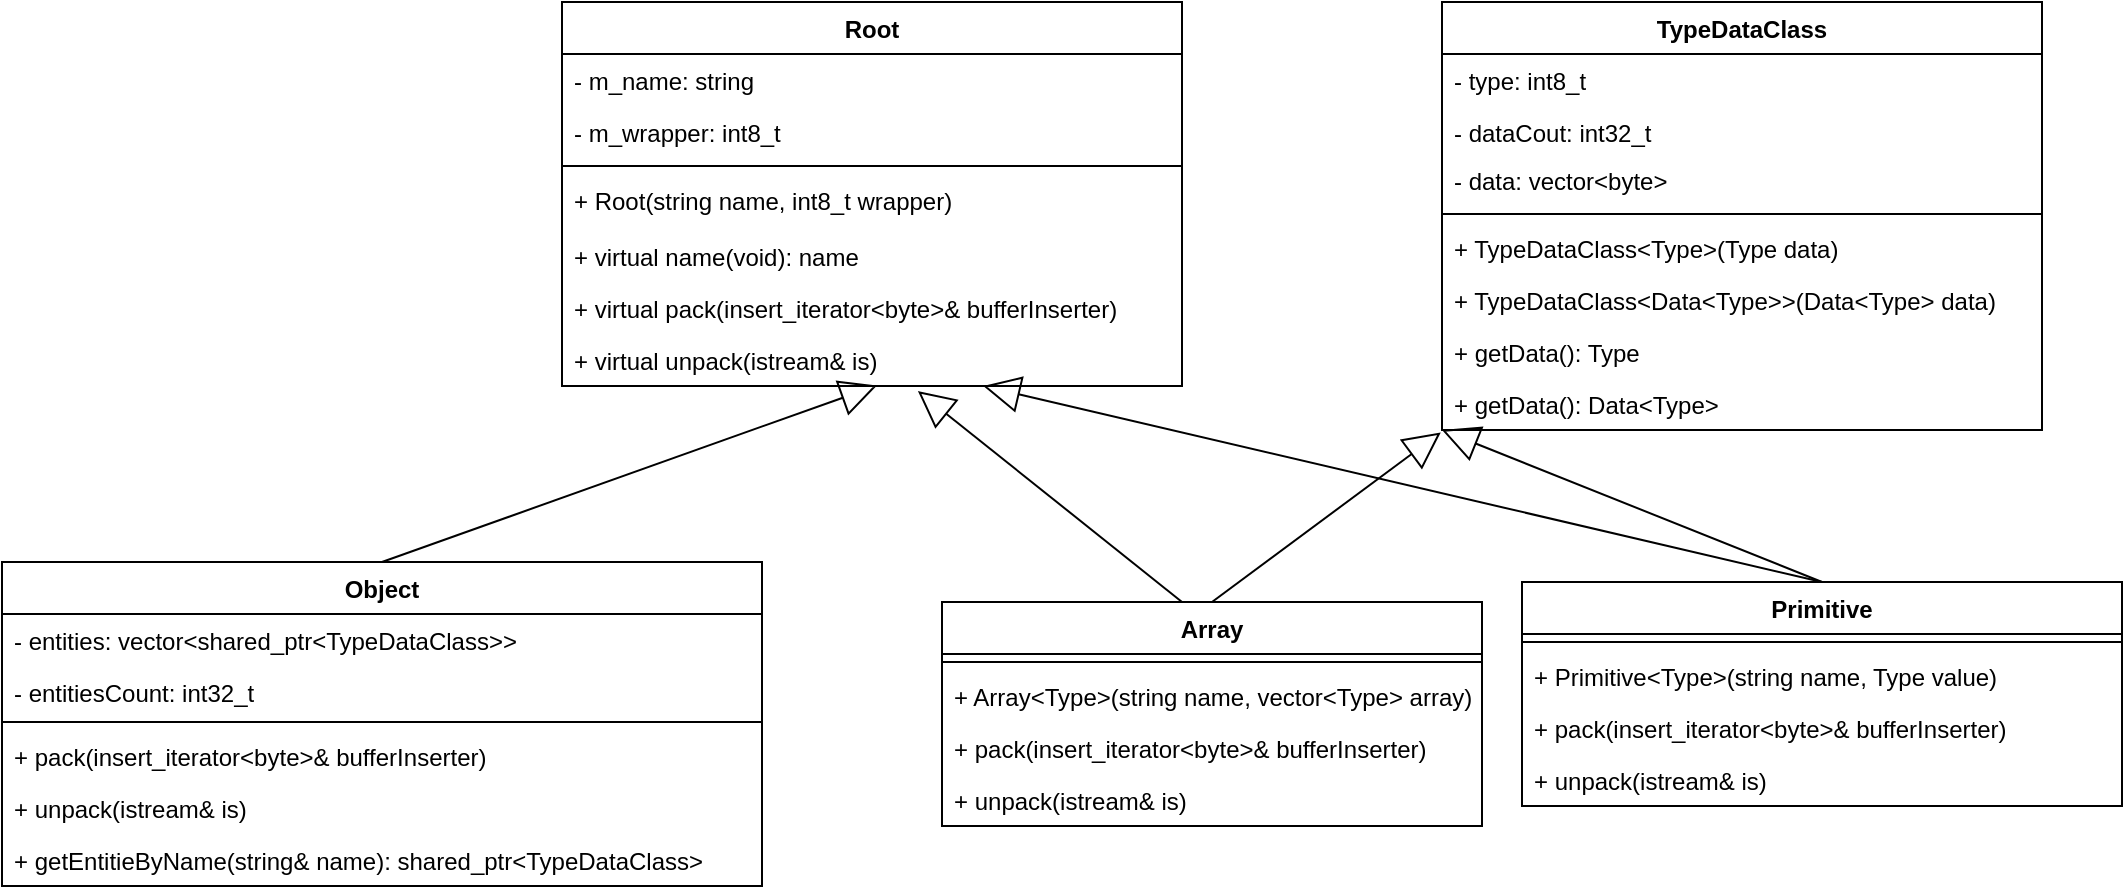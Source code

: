 <mxfile>
    <diagram id="h_t8-vJhTQemrKb3b-n1" name="Object model">
        <mxGraphModel dx="1749" dy="791" grid="1" gridSize="10" guides="1" tooltips="1" connect="1" arrows="1" fold="1" page="1" pageScale="1" pageWidth="850" pageHeight="1100" math="0" shadow="0">
            <root>
                <mxCell id="0"/>
                <mxCell id="1" parent="0"/>
                <mxCell id="6" value="Root&#10;" style="swimlane;fontStyle=1;align=center;verticalAlign=top;childLayout=stackLayout;horizontal=1;startSize=26;horizontalStack=0;resizeParent=1;resizeParentMax=0;resizeLast=0;collapsible=1;marginBottom=0;" parent="1" vertex="1">
                    <mxGeometry x="30" y="320" width="310" height="192" as="geometry"/>
                </mxCell>
                <mxCell id="10" value="- m_name: string&#10;" style="text;strokeColor=none;fillColor=none;align=left;verticalAlign=top;spacingLeft=4;spacingRight=4;overflow=hidden;rotatable=0;points=[[0,0.5],[1,0.5]];portConstraint=eastwest;" parent="6" vertex="1">
                    <mxGeometry y="26" width="310" height="26" as="geometry"/>
                </mxCell>
                <mxCell id="11" value="- m_wrapper: int8_t&#10;&#10;&#10;" style="text;strokeColor=none;fillColor=none;align=left;verticalAlign=top;spacingLeft=4;spacingRight=4;overflow=hidden;rotatable=0;points=[[0,0.5],[1,0.5]];portConstraint=eastwest;" parent="6" vertex="1">
                    <mxGeometry y="52" width="310" height="26" as="geometry"/>
                </mxCell>
                <mxCell id="8" value="" style="line;strokeWidth=1;fillColor=none;align=left;verticalAlign=middle;spacingTop=-1;spacingLeft=3;spacingRight=3;rotatable=0;labelPosition=right;points=[];portConstraint=eastwest;strokeColor=inherit;" parent="6" vertex="1">
                    <mxGeometry y="78" width="310" height="8" as="geometry"/>
                </mxCell>
                <mxCell id="16" value="+ Root(string name, int8_t wrapper)" style="text;strokeColor=none;fillColor=none;align=left;verticalAlign=top;spacingLeft=4;spacingRight=4;overflow=hidden;rotatable=0;points=[[0,0.5],[1,0.5]];portConstraint=eastwest;" vertex="1" parent="6">
                    <mxGeometry y="86" width="310" height="28" as="geometry"/>
                </mxCell>
                <mxCell id="9" value="+ virtual name(void): name " style="text;strokeColor=none;fillColor=none;align=left;verticalAlign=top;spacingLeft=4;spacingRight=4;overflow=hidden;rotatable=0;points=[[0,0.5],[1,0.5]];portConstraint=eastwest;" parent="6" vertex="1">
                    <mxGeometry y="114" width="310" height="26" as="geometry"/>
                </mxCell>
                <mxCell id="34" value="+ virtual pack(insert_iterator&lt;byte&gt;&amp; bufferInserter)" style="text;strokeColor=none;fillColor=none;align=left;verticalAlign=top;spacingLeft=4;spacingRight=4;overflow=hidden;rotatable=0;points=[[0,0.5],[1,0.5]];portConstraint=eastwest;" vertex="1" parent="6">
                    <mxGeometry y="140" width="310" height="26" as="geometry"/>
                </mxCell>
                <mxCell id="23" value="+ virtual unpack(istream&amp; is)" style="text;strokeColor=none;fillColor=none;align=left;verticalAlign=top;spacingLeft=4;spacingRight=4;overflow=hidden;rotatable=0;points=[[0,0.5],[1,0.5]];portConstraint=eastwest;" vertex="1" parent="6">
                    <mxGeometry y="166" width="310" height="26" as="geometry"/>
                </mxCell>
                <mxCell id="17" value="TypeDataClass&#10;" style="swimlane;fontStyle=1;align=center;verticalAlign=top;childLayout=stackLayout;horizontal=1;startSize=26;horizontalStack=0;resizeParent=1;resizeParentMax=0;resizeLast=0;collapsible=1;marginBottom=0;" vertex="1" parent="1">
                    <mxGeometry x="470" y="320" width="300" height="214" as="geometry"/>
                </mxCell>
                <mxCell id="22" value="- type: int8_t" style="text;strokeColor=none;fillColor=none;align=left;verticalAlign=top;spacingLeft=4;spacingRight=4;overflow=hidden;rotatable=0;points=[[0,0.5],[1,0.5]];portConstraint=eastwest;" vertex="1" parent="17">
                    <mxGeometry y="26" width="300" height="26" as="geometry"/>
                </mxCell>
                <mxCell id="24" value="- dataCout: int32_t" style="text;strokeColor=none;fillColor=none;align=left;verticalAlign=top;spacingLeft=4;spacingRight=4;overflow=hidden;rotatable=0;points=[[0,0.5],[1,0.5]];portConstraint=eastwest;" vertex="1" parent="17">
                    <mxGeometry y="52" width="300" height="24" as="geometry"/>
                </mxCell>
                <mxCell id="18" value="- data: vector&lt;byte&gt; " style="text;strokeColor=none;fillColor=none;align=left;verticalAlign=top;spacingLeft=4;spacingRight=4;overflow=hidden;rotatable=0;points=[[0,0.5],[1,0.5]];portConstraint=eastwest;" vertex="1" parent="17">
                    <mxGeometry y="76" width="300" height="26" as="geometry"/>
                </mxCell>
                <mxCell id="19" value="" style="line;strokeWidth=1;fillColor=none;align=left;verticalAlign=middle;spacingTop=-1;spacingLeft=3;spacingRight=3;rotatable=0;labelPosition=right;points=[];portConstraint=eastwest;strokeColor=inherit;" vertex="1" parent="17">
                    <mxGeometry y="102" width="300" height="8" as="geometry"/>
                </mxCell>
                <mxCell id="20" value="+ TypeDataClass&lt;Type&gt;(Type data)" style="text;strokeColor=none;fillColor=none;align=left;verticalAlign=top;spacingLeft=4;spacingRight=4;overflow=hidden;rotatable=0;points=[[0,0.5],[1,0.5]];portConstraint=eastwest;" vertex="1" parent="17">
                    <mxGeometry y="110" width="300" height="26" as="geometry"/>
                </mxCell>
                <mxCell id="25" value="+ TypeDataClass&lt;Data&lt;Type&gt;&gt;(Data&lt;Type&gt; data)" style="text;strokeColor=none;fillColor=none;align=left;verticalAlign=top;spacingLeft=4;spacingRight=4;overflow=hidden;rotatable=0;points=[[0,0.5],[1,0.5]];portConstraint=eastwest;" vertex="1" parent="17">
                    <mxGeometry y="136" width="300" height="26" as="geometry"/>
                </mxCell>
                <mxCell id="37" value="+ getData(): Type" style="text;strokeColor=none;fillColor=none;align=left;verticalAlign=top;spacingLeft=4;spacingRight=4;overflow=hidden;rotatable=0;points=[[0,0.5],[1,0.5]];portConstraint=eastwest;" vertex="1" parent="17">
                    <mxGeometry y="162" width="300" height="26" as="geometry"/>
                </mxCell>
                <mxCell id="36" value="+ getData(): Data&lt;Type&gt;" style="text;strokeColor=none;fillColor=none;align=left;verticalAlign=top;spacingLeft=4;spacingRight=4;overflow=hidden;rotatable=0;points=[[0,0.5],[1,0.5]];portConstraint=eastwest;" vertex="1" parent="17">
                    <mxGeometry y="188" width="300" height="26" as="geometry"/>
                </mxCell>
                <mxCell id="26" value="Primitive" style="swimlane;fontStyle=1;align=center;verticalAlign=top;childLayout=stackLayout;horizontal=1;startSize=26;horizontalStack=0;resizeParent=1;resizeParentMax=0;resizeLast=0;collapsible=1;marginBottom=0;" vertex="1" parent="1">
                    <mxGeometry x="510" y="610" width="300" height="112" as="geometry"/>
                </mxCell>
                <mxCell id="28" value="" style="line;strokeWidth=1;fillColor=none;align=left;verticalAlign=middle;spacingTop=-1;spacingLeft=3;spacingRight=3;rotatable=0;labelPosition=right;points=[];portConstraint=eastwest;strokeColor=inherit;" vertex="1" parent="26">
                    <mxGeometry y="26" width="300" height="8" as="geometry"/>
                </mxCell>
                <mxCell id="50" value="+ Primitive&lt;Type&gt;(string name, Type value)" style="text;strokeColor=none;fillColor=none;align=left;verticalAlign=top;spacingLeft=4;spacingRight=4;overflow=hidden;rotatable=0;points=[[0,0.5],[1,0.5]];portConstraint=eastwest;" vertex="1" parent="26">
                    <mxGeometry y="34" width="300" height="26" as="geometry"/>
                </mxCell>
                <mxCell id="29" value="+ pack(insert_iterator&lt;byte&gt;&amp; bufferInserter)" style="text;strokeColor=none;fillColor=none;align=left;verticalAlign=top;spacingLeft=4;spacingRight=4;overflow=hidden;rotatable=0;points=[[0,0.5],[1,0.5]];portConstraint=eastwest;" vertex="1" parent="26">
                    <mxGeometry y="60" width="300" height="26" as="geometry"/>
                </mxCell>
                <mxCell id="35" value="+ unpack(istream&amp; is)" style="text;strokeColor=none;fillColor=none;align=left;verticalAlign=top;spacingLeft=4;spacingRight=4;overflow=hidden;rotatable=0;points=[[0,0.5],[1,0.5]];portConstraint=eastwest;" vertex="1" parent="26">
                    <mxGeometry y="86" width="300" height="26" as="geometry"/>
                </mxCell>
                <mxCell id="32" value="" style="endArrow=block;endSize=16;endFill=0;html=1;entryX=0;entryY=1;entryDx=0;entryDy=0;exitX=0.5;exitY=0;exitDx=0;exitDy=0;" edge="1" parent="1" source="26" target="17">
                    <mxGeometry width="160" relative="1" as="geometry">
                        <mxPoint x="450" y="590" as="sourcePoint"/>
                        <mxPoint x="610" y="590" as="targetPoint"/>
                    </mxGeometry>
                </mxCell>
                <mxCell id="33" value="" style="endArrow=block;endSize=16;endFill=0;html=1;exitX=0.5;exitY=0;exitDx=0;exitDy=0;" edge="1" parent="1" source="26" target="23">
                    <mxGeometry width="160" relative="1" as="geometry">
                        <mxPoint x="600.0" y="620" as="sourcePoint"/>
                        <mxPoint x="480" y="492" as="targetPoint"/>
                    </mxGeometry>
                </mxCell>
                <mxCell id="38" value="Array" style="swimlane;fontStyle=1;align=center;verticalAlign=top;childLayout=stackLayout;horizontal=1;startSize=26;horizontalStack=0;resizeParent=1;resizeParentMax=0;resizeLast=0;collapsible=1;marginBottom=0;" vertex="1" parent="1">
                    <mxGeometry x="220" y="620" width="270" height="112" as="geometry"/>
                </mxCell>
                <mxCell id="39" value="" style="line;strokeWidth=1;fillColor=none;align=left;verticalAlign=middle;spacingTop=-1;spacingLeft=3;spacingRight=3;rotatable=0;labelPosition=right;points=[];portConstraint=eastwest;strokeColor=inherit;" vertex="1" parent="38">
                    <mxGeometry y="26" width="270" height="8" as="geometry"/>
                </mxCell>
                <mxCell id="49" value="+ Array&lt;Type&gt;(string name, vector&lt;Type&gt; array)" style="text;strokeColor=none;fillColor=none;align=left;verticalAlign=top;spacingLeft=4;spacingRight=4;overflow=hidden;rotatable=0;points=[[0,0.5],[1,0.5]];portConstraint=eastwest;" vertex="1" parent="38">
                    <mxGeometry y="34" width="270" height="26" as="geometry"/>
                </mxCell>
                <mxCell id="40" value="+ pack(insert_iterator&lt;byte&gt;&amp; bufferInserter)" style="text;strokeColor=none;fillColor=none;align=left;verticalAlign=top;spacingLeft=4;spacingRight=4;overflow=hidden;rotatable=0;points=[[0,0.5],[1,0.5]];portConstraint=eastwest;" vertex="1" parent="38">
                    <mxGeometry y="60" width="270" height="26" as="geometry"/>
                </mxCell>
                <mxCell id="41" value="+ unpack(istream&amp; is)" style="text;strokeColor=none;fillColor=none;align=left;verticalAlign=top;spacingLeft=4;spacingRight=4;overflow=hidden;rotatable=0;points=[[0,0.5],[1,0.5]];portConstraint=eastwest;" vertex="1" parent="38">
                    <mxGeometry y="86" width="270" height="26" as="geometry"/>
                </mxCell>
                <mxCell id="43" value="" style="endArrow=block;endSize=16;endFill=0;html=1;exitX=0.5;exitY=0;exitDx=0;exitDy=0;entryX=-0.002;entryY=1.046;entryDx=0;entryDy=0;entryPerimeter=0;" edge="1" parent="1" source="38" target="36">
                    <mxGeometry width="160" relative="1" as="geometry">
                        <mxPoint x="640.0" y="620" as="sourcePoint"/>
                        <mxPoint x="247.117" y="522" as="targetPoint"/>
                    </mxGeometry>
                </mxCell>
                <mxCell id="44" value="" style="endArrow=block;endSize=16;endFill=0;html=1;entryX=0.574;entryY=1.097;entryDx=0;entryDy=0;entryPerimeter=0;" edge="1" parent="1" target="23">
                    <mxGeometry width="160" relative="1" as="geometry">
                        <mxPoint x="340" y="620" as="sourcePoint"/>
                        <mxPoint x="247.117" y="522" as="targetPoint"/>
                    </mxGeometry>
                </mxCell>
                <mxCell id="45" value="Object" style="swimlane;fontStyle=1;align=center;verticalAlign=top;childLayout=stackLayout;horizontal=1;startSize=26;horizontalStack=0;resizeParent=1;resizeParentMax=0;resizeLast=0;collapsible=1;marginBottom=0;" vertex="1" parent="1">
                    <mxGeometry x="-250" y="600" width="380" height="162" as="geometry"/>
                </mxCell>
                <mxCell id="46" value="- entities: vector&lt;shared_ptr&lt;TypeDataClass&gt;&gt;" style="text;strokeColor=none;fillColor=none;align=left;verticalAlign=top;spacingLeft=4;spacingRight=4;overflow=hidden;rotatable=0;points=[[0,0.5],[1,0.5]];portConstraint=eastwest;" vertex="1" parent="45">
                    <mxGeometry y="26" width="380" height="26" as="geometry"/>
                </mxCell>
                <mxCell id="53" value="- entitiesCount: int32_t" style="text;strokeColor=none;fillColor=none;align=left;verticalAlign=top;spacingLeft=4;spacingRight=4;overflow=hidden;rotatable=0;points=[[0,0.5],[1,0.5]];portConstraint=eastwest;" vertex="1" parent="45">
                    <mxGeometry y="52" width="380" height="24" as="geometry"/>
                </mxCell>
                <mxCell id="47" value="" style="line;strokeWidth=1;fillColor=none;align=left;verticalAlign=middle;spacingTop=-1;spacingLeft=3;spacingRight=3;rotatable=0;labelPosition=right;points=[];portConstraint=eastwest;strokeColor=inherit;" vertex="1" parent="45">
                    <mxGeometry y="76" width="380" height="8" as="geometry"/>
                </mxCell>
                <mxCell id="52" value="+ pack(insert_iterator&lt;byte&gt;&amp; bufferInserter)" style="text;strokeColor=none;fillColor=none;align=left;verticalAlign=top;spacingLeft=4;spacingRight=4;overflow=hidden;rotatable=0;points=[[0,0.5],[1,0.5]];portConstraint=eastwest;" vertex="1" parent="45">
                    <mxGeometry y="84" width="380" height="26" as="geometry"/>
                </mxCell>
                <mxCell id="51" value="+ unpack(istream&amp; is)" style="text;strokeColor=none;fillColor=none;align=left;verticalAlign=top;spacingLeft=4;spacingRight=4;overflow=hidden;rotatable=0;points=[[0,0.5],[1,0.5]];portConstraint=eastwest;" vertex="1" parent="45">
                    <mxGeometry y="110" width="380" height="26" as="geometry"/>
                </mxCell>
                <mxCell id="60" value="+ getEntitieByName(string&amp; name): shared_ptr&lt;TypeDataClass&gt;" style="text;strokeColor=none;fillColor=none;align=left;verticalAlign=top;spacingLeft=4;spacingRight=4;overflow=hidden;rotatable=0;points=[[0,0.5],[1,0.5]];portConstraint=eastwest;" vertex="1" parent="45">
                    <mxGeometry y="136" width="380" height="26" as="geometry"/>
                </mxCell>
                <mxCell id="61" value="" style="endArrow=block;endSize=16;endFill=0;html=1;entryX=0.508;entryY=0.991;entryDx=0;entryDy=0;entryPerimeter=0;exitX=0.5;exitY=0;exitDx=0;exitDy=0;" edge="1" parent="1" source="45" target="23">
                    <mxGeometry width="160" relative="1" as="geometry">
                        <mxPoint x="350" y="630" as="sourcePoint"/>
                        <mxPoint x="217.94" y="524.522" as="targetPoint"/>
                    </mxGeometry>
                </mxCell>
            </root>
        </mxGraphModel>
    </diagram>
</mxfile>